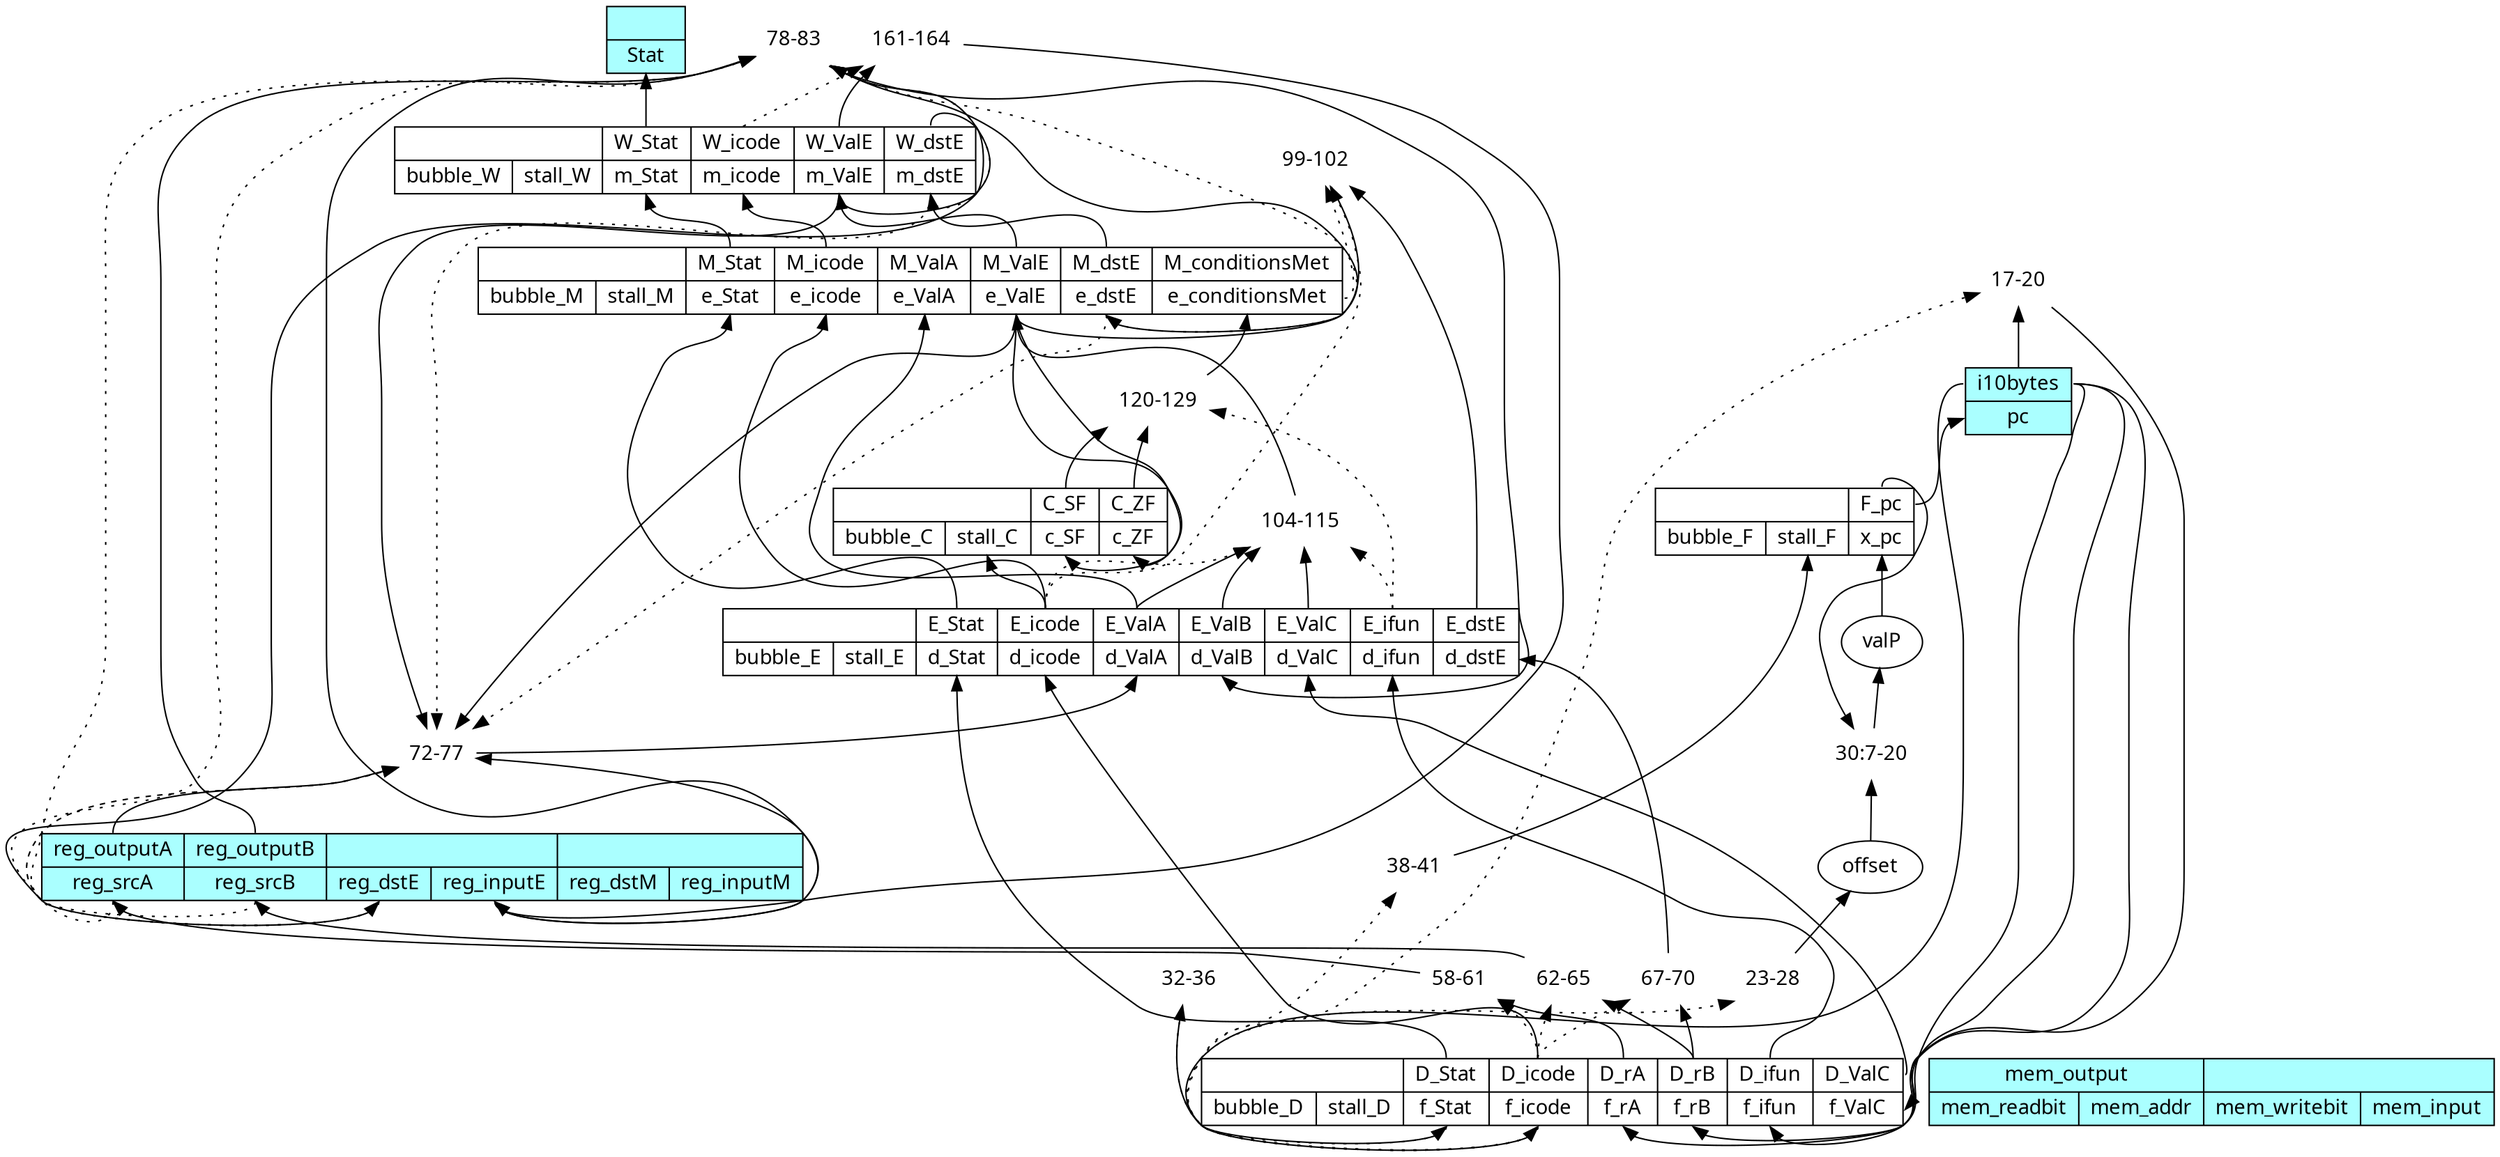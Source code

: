 digraph pipehw1 { // auto-generated HCL2 visualization via graphviz
    node [ fontname="sans-serif" ];
    rankdir=BT;
    ///////////////////////// builtin components ////////////////////////

    _regfile [shape="record" label="{<reg_outputA>reg_outputA|<reg_srcA>reg_srcA}|{<reg_outputB>reg_outputB|<reg_srcB>reg_srcB}|{|{<reg_dstE>reg_dstE|<reg_inputE>reg_inputE}}|{|{<reg_dstM>reg_dstM|<reg_inputM>reg_inputM}}" style="filled" fillcolor="#aaffff"];
    _datamem [shape="record" label="{<mem_output>mem_output|{<mem_readbit>mem_readbit|<mem_addr>mem_addr}}|{|{<mem_writebit>mem_writebit|<mem_input>mem_input}}" style="filled" fillcolor="#aaffff"];
    _instmem [shape="record" label="{<i10bytes>i10bytes|<pc>pc}" style="filled" fillcolor="#aaffff"];
    _status [shape="record" label="{|<Stat>Stat}" style="filled" fillcolor="#aaffff"];

    //////////////////////////// user code //////////////////////////////

_reg_F [shape="record" label="{|{<bubble_F>bubble_F|<stall_F>stall_F}}|{<F_pc>F_pc|<x_pc>x_pc}"];
_reg_C [shape="record" label="{|{<bubble_C>bubble_C|<stall_C>stall_C}}|{<C_SF>C_SF|<c_SF>c_SF}|{<C_ZF>C_ZF|<c_ZF>c_ZF}"];
    _reg_F:F_pc -> _instmem:pc;
    _instmem:i10bytes -> _reg_D:f_icode;
    _instmem:i10bytes -> _reg_D:f_ifun;
    _instmem:i10bytes -> _reg_D:f_rA;
    _instmem:i10bytes -> _reg_D:f_rB;
    _op_f_ValC [shape="none" label="17-20"];
    _op_f_ValC -> _reg_D:f_ValC;
    _instmem:i10bytes -> _op_f_ValC;
    _reg_D:f_icode -> _op_f_ValC [style=dotted];
    _op_offset [shape="none" label="23-28"];
    _op_offset -> offset;
    _reg_D:f_icode -> _op_offset [style=dotted];
    _op_valP [shape="none" label="30:7-20"];
    _op_valP -> valP;
    _reg_F:F_pc -> _op_valP;
    offset -> _op_valP;
    _op_f_Stat [shape="none" label="32-36"];
    _op_f_Stat -> _reg_D:f_Stat;
    _reg_D:f_icode -> _op_f_Stat [style=dotted];
    _op_stall_F [shape="none" label="38-41"];
    _op_stall_F -> _reg_F:stall_F;
    _reg_D:f_Stat -> _op_stall_F [style=dotted];
_reg_D [shape="record" label="{|{<bubble_D>bubble_D|<stall_D>stall_D}}|{<D_Stat>D_Stat|<f_Stat>f_Stat}|{<D_icode>D_icode|<f_icode>f_icode}|{<D_rA>D_rA|<f_rA>f_rA}|{<D_rB>D_rB|<f_rB>f_rB}|{<D_ifun>D_ifun|<f_ifun>f_ifun}|{<D_ValC>D_ValC|<f_ValC>f_ValC}"];
    _reg_D:D_Stat -> _reg_E:d_Stat;
    _reg_D:D_icode -> _reg_E:d_icode;
    _reg_D:D_ifun -> _reg_E:d_ifun;
    _reg_D:D_ValC -> _reg_E:d_ValC;
    _op_reg_srcA [shape="none" label="58-61"];
    _op_reg_srcA -> _regfile:reg_srcA;
    _reg_D:D_rA -> _op_reg_srcA;
    _reg_D:D_icode -> _op_reg_srcA [style=dotted];
    _op_reg_srcB [shape="none" label="62-65"];
    _op_reg_srcB -> _regfile:reg_srcB;
    _reg_D:D_rB -> _op_reg_srcB;
    _reg_D:D_icode -> _op_reg_srcB [style=dotted];
    _op_d_dstE [shape="none" label="67-70"];
    _op_d_dstE -> _reg_E:d_dstE;
    _reg_D:D_rB -> _op_d_dstE;
    _reg_D:D_icode -> _op_d_dstE [style=dotted];
    _op_d_ValA [shape="none" label="72-77"];
    _op_d_ValA -> _reg_E:d_ValA;
    _regfile:reg_inputE -> _op_d_ValA;
    _reg_W:m_ValE -> _op_d_ValA;
    _reg_M:e_ValE -> _op_d_ValA;
    _regfile:reg_outputA -> _op_d_ValA;
    _regfile:reg_dstE -> _op_d_ValA [style=dotted];
    _regfile:reg_srcA -> _op_d_ValA [style=dotted];
    _reg_W:m_dstE -> _op_d_ValA [style=dotted];
    _reg_M:e_dstE -> _op_d_ValA [style=dotted];
    _op_d_ValB [shape="none" label="78-83"];
    _op_d_ValB -> _reg_E:d_ValB;
    _regfile:reg_inputE -> _op_d_ValB;
    _reg_W:m_ValE -> _op_d_ValB;
    _reg_M:e_ValE -> _op_d_ValB;
    _regfile:reg_outputB -> _op_d_ValB;
    _regfile:reg_dstE -> _op_d_ValB [style=dotted];
    _regfile:reg_srcB -> _op_d_ValB [style=dotted];
    _reg_W:m_dstE -> _op_d_ValB [style=dotted];
    _reg_M:e_dstE -> _op_d_ValB [style=dotted];
_reg_E [shape="record" label="{|{<bubble_E>bubble_E|<stall_E>stall_E}}|{<E_Stat>E_Stat|<d_Stat>d_Stat}|{<E_icode>E_icode|<d_icode>d_icode}|{<E_ValA>E_ValA|<d_ValA>d_ValA}|{<E_ValB>E_ValB|<d_ValB>d_ValB}|{<E_ValC>E_ValC|<d_ValC>d_ValC}|{<E_ifun>E_ifun|<d_ifun>d_ifun}|{<E_dstE>E_dstE|<d_dstE>d_dstE}"];
    _reg_E:E_Stat -> _reg_M:e_Stat;
    _reg_E:E_icode -> _reg_M:e_icode;
    _reg_E:E_ValA -> _reg_M:e_ValA;
    _op_e_dstE [shape="none" label="99-102"];
    _op_e_dstE -> _reg_M:e_dstE;
    _reg_E:E_dstE -> _op_e_dstE;
    _reg_M:e_conditionsMet -> _op_e_dstE [style=dotted];
    _reg_E:E_icode -> _op_e_dstE [style=dotted];
    _op_e_ValE [shape="none" label="104-115"];
    _op_e_ValE -> _reg_M:e_ValE;
    _reg_E:E_ValA -> _op_e_ValE;
    _reg_E:E_ValB -> _op_e_ValE;
    _reg_E:E_ValC -> _op_e_ValE;
    _reg_E:E_icode -> _op_e_ValE [style=dotted];
    _reg_E:E_ifun -> _op_e_ValE [style=dotted];
    _reg_E:E_icode -> _reg_C:stall_C;
    _reg_M:e_ValE -> _reg_C:c_ZF;
    _reg_M:e_ValE -> _reg_C:c_SF;
    _op_e_conditionsMet [shape="none" label="120-129"];
    _op_e_conditionsMet -> _reg_M:e_conditionsMet;
    _reg_C:C_SF -> _op_e_conditionsMet;
    _reg_C:C_ZF -> _op_e_conditionsMet;
    _reg_E:E_ifun -> _op_e_conditionsMet [style=dotted];
_reg_M [shape="record" label="{|{<bubble_M>bubble_M|<stall_M>stall_M}}|{<M_Stat>M_Stat|<e_Stat>e_Stat}|{<M_icode>M_icode|<e_icode>e_icode}|{<M_ValA>M_ValA|<e_ValA>e_ValA}|{<M_ValE>M_ValE|<e_ValE>e_ValE}|{<M_dstE>M_dstE|<e_dstE>e_dstE}|{<M_conditionsMet>M_conditionsMet|<e_conditionsMet>e_conditionsMet}"];
    _reg_M:M_Stat -> _reg_W:m_Stat;
    _reg_M:M_icode -> _reg_W:m_icode;
    _reg_M:M_ValE -> _reg_W:m_ValE;
    _reg_M:M_dstE -> _reg_W:m_dstE;
_reg_W [shape="record" label="{|{<bubble_W>bubble_W|<stall_W>stall_W}}|{<W_Stat>W_Stat|<m_Stat>m_Stat}|{<W_icode>W_icode|<m_icode>m_icode}|{<W_ValE>W_ValE|<m_ValE>m_ValE}|{<W_dstE>W_dstE|<m_dstE>m_dstE}"];
    _reg_W:W_dstE -> _regfile:reg_dstE;
    _reg_W:W_Stat -> _status:Stat;
    _op_reg_inputE [shape="none" label="161-164"];
    _op_reg_inputE -> _regfile:reg_inputE;
    _reg_W:W_ValE -> _op_reg_inputE;
    _reg_W:W_icode -> _op_reg_inputE [style=dotted];
    valP -> _reg_F:x_pc;

}